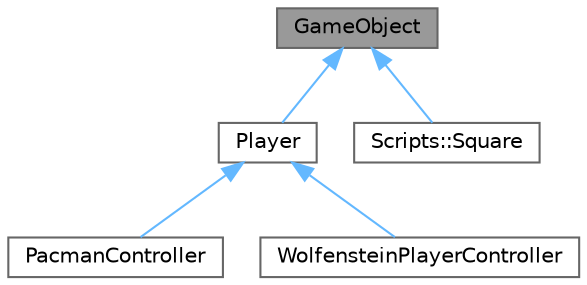 digraph "GameObject"
{
 // LATEX_PDF_SIZE
  bgcolor="transparent";
  edge [fontname=Helvetica,fontsize=10,labelfontname=Helvetica,labelfontsize=10];
  node [fontname=Helvetica,fontsize=10,shape=box,height=0.2,width=0.4];
  Node1 [id="Node000001",label="GameObject",height=0.2,width=0.4,color="gray40", fillcolor="grey60", style="filled", fontcolor="black",tooltip=" "];
  Node1 -> Node2 [id="edge5_Node000001_Node000002",dir="back",color="steelblue1",style="solid",tooltip=" "];
  Node2 [id="Node000002",label="Player",height=0.2,width=0.4,color="gray40", fillcolor="white", style="filled",URL="$class_player.html",tooltip=" "];
  Node2 -> Node3 [id="edge6_Node000002_Node000003",dir="back",color="steelblue1",style="solid",tooltip=" "];
  Node3 [id="Node000003",label="PacmanController",height=0.2,width=0.4,color="gray40", fillcolor="white", style="filled",URL="$class_pacman_controller.html",tooltip=" "];
  Node2 -> Node4 [id="edge7_Node000002_Node000004",dir="back",color="steelblue1",style="solid",tooltip=" "];
  Node4 [id="Node000004",label="WolfensteinPlayerController",height=0.2,width=0.4,color="gray40", fillcolor="white", style="filled",URL="$class_wolfenstein_player_controller.html",tooltip=" "];
  Node1 -> Node5 [id="edge8_Node000001_Node000005",dir="back",color="steelblue1",style="solid",tooltip=" "];
  Node5 [id="Node000005",label="Scripts::Square",height=0.2,width=0.4,color="gray40", fillcolor="white", style="filled",URL="$class_scripts_1_1_square.html",tooltip=" "];
}
